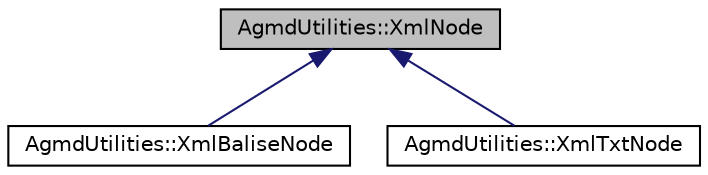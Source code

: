 digraph "AgmdUtilities::XmlNode"
{
  edge [fontname="Helvetica",fontsize="10",labelfontname="Helvetica",labelfontsize="10"];
  node [fontname="Helvetica",fontsize="10",shape=record];
  Node1 [label="AgmdUtilities::XmlNode",height=0.2,width=0.4,color="black", fillcolor="grey75", style="filled" fontcolor="black"];
  Node1 -> Node2 [dir="back",color="midnightblue",fontsize="10",style="solid",fontname="Helvetica"];
  Node2 [label="AgmdUtilities::XmlBaliseNode",height=0.2,width=0.4,color="black", fillcolor="white", style="filled",URL="$class_agmd_utilities_1_1_xml_balise_node.html"];
  Node1 -> Node3 [dir="back",color="midnightblue",fontsize="10",style="solid",fontname="Helvetica"];
  Node3 [label="AgmdUtilities::XmlTxtNode",height=0.2,width=0.4,color="black", fillcolor="white", style="filled",URL="$class_agmd_utilities_1_1_xml_txt_node.html"];
}
